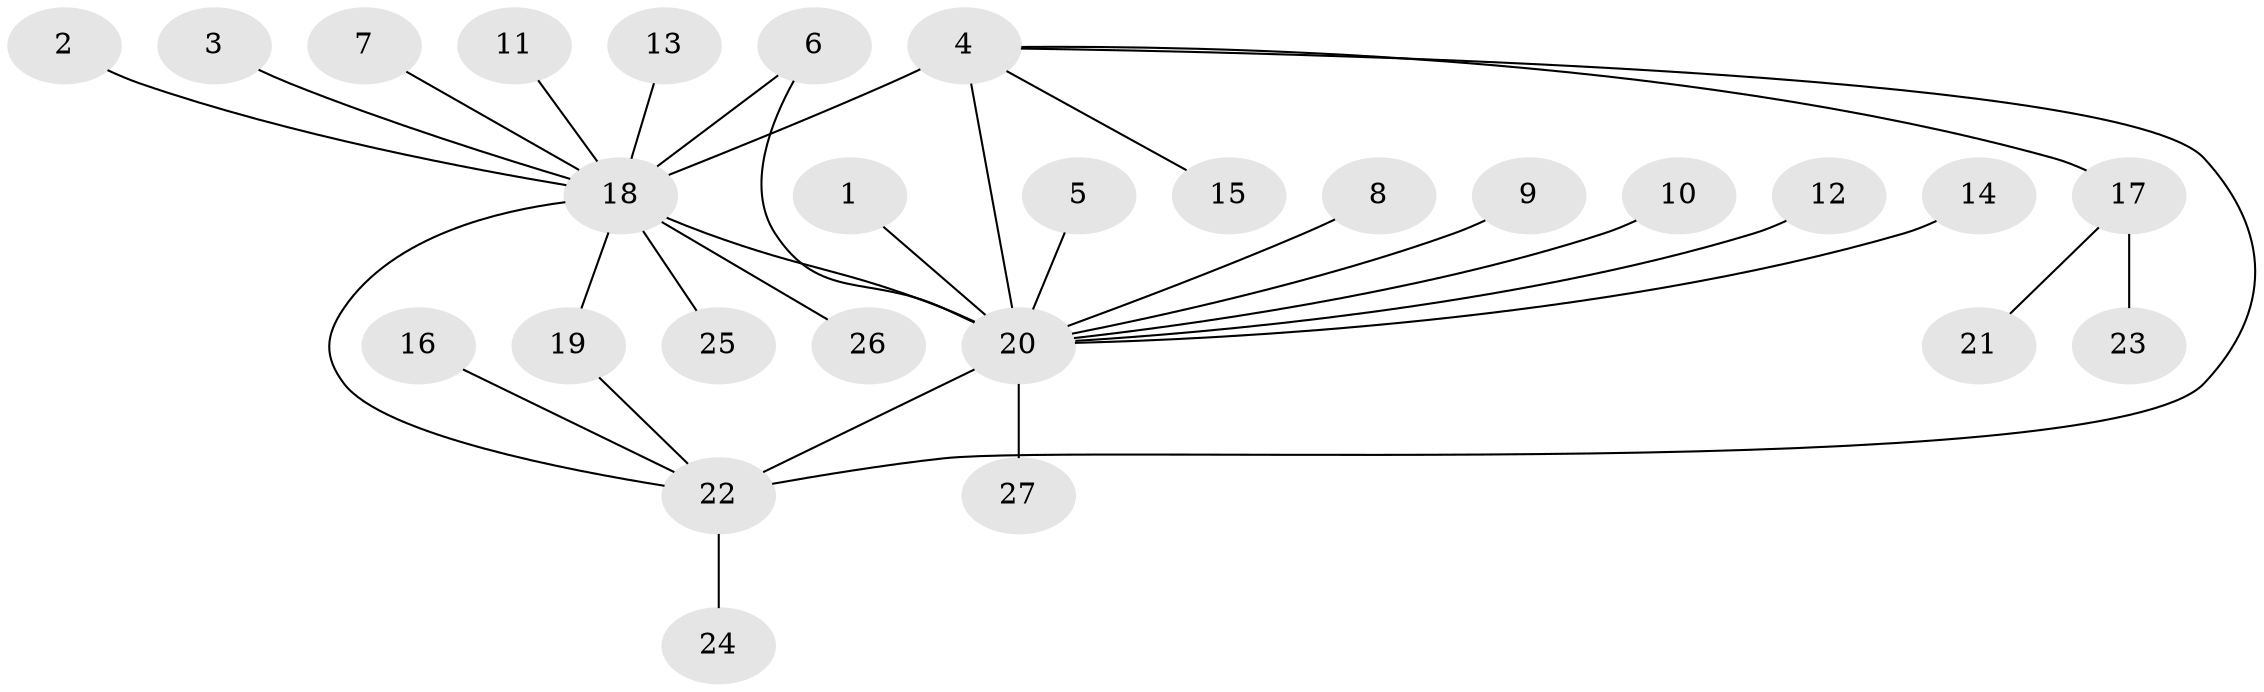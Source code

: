 // original degree distribution, {4: 0.07407407407407407, 6: 0.018518518518518517, 3: 0.09259259259259259, 14: 0.037037037037037035, 1: 0.5555555555555556, 8: 0.018518518518518517, 2: 0.18518518518518517, 5: 0.018518518518518517}
// Generated by graph-tools (version 1.1) at 2025/26/03/09/25 03:26:34]
// undirected, 27 vertices, 31 edges
graph export_dot {
graph [start="1"]
  node [color=gray90,style=filled];
  1;
  2;
  3;
  4;
  5;
  6;
  7;
  8;
  9;
  10;
  11;
  12;
  13;
  14;
  15;
  16;
  17;
  18;
  19;
  20;
  21;
  22;
  23;
  24;
  25;
  26;
  27;
  1 -- 20 [weight=1.0];
  2 -- 18 [weight=1.0];
  3 -- 18 [weight=1.0];
  4 -- 15 [weight=1.0];
  4 -- 17 [weight=1.0];
  4 -- 18 [weight=2.0];
  4 -- 20 [weight=4.0];
  4 -- 22 [weight=1.0];
  5 -- 20 [weight=1.0];
  6 -- 18 [weight=1.0];
  6 -- 20 [weight=1.0];
  7 -- 18 [weight=1.0];
  8 -- 20 [weight=1.0];
  9 -- 20 [weight=1.0];
  10 -- 20 [weight=1.0];
  11 -- 18 [weight=1.0];
  12 -- 20 [weight=1.0];
  13 -- 18 [weight=1.0];
  14 -- 20 [weight=1.0];
  16 -- 22 [weight=1.0];
  17 -- 21 [weight=1.0];
  17 -- 23 [weight=1.0];
  18 -- 19 [weight=1.0];
  18 -- 20 [weight=1.0];
  18 -- 22 [weight=1.0];
  18 -- 25 [weight=1.0];
  18 -- 26 [weight=1.0];
  19 -- 22 [weight=1.0];
  20 -- 22 [weight=2.0];
  20 -- 27 [weight=1.0];
  22 -- 24 [weight=1.0];
}
